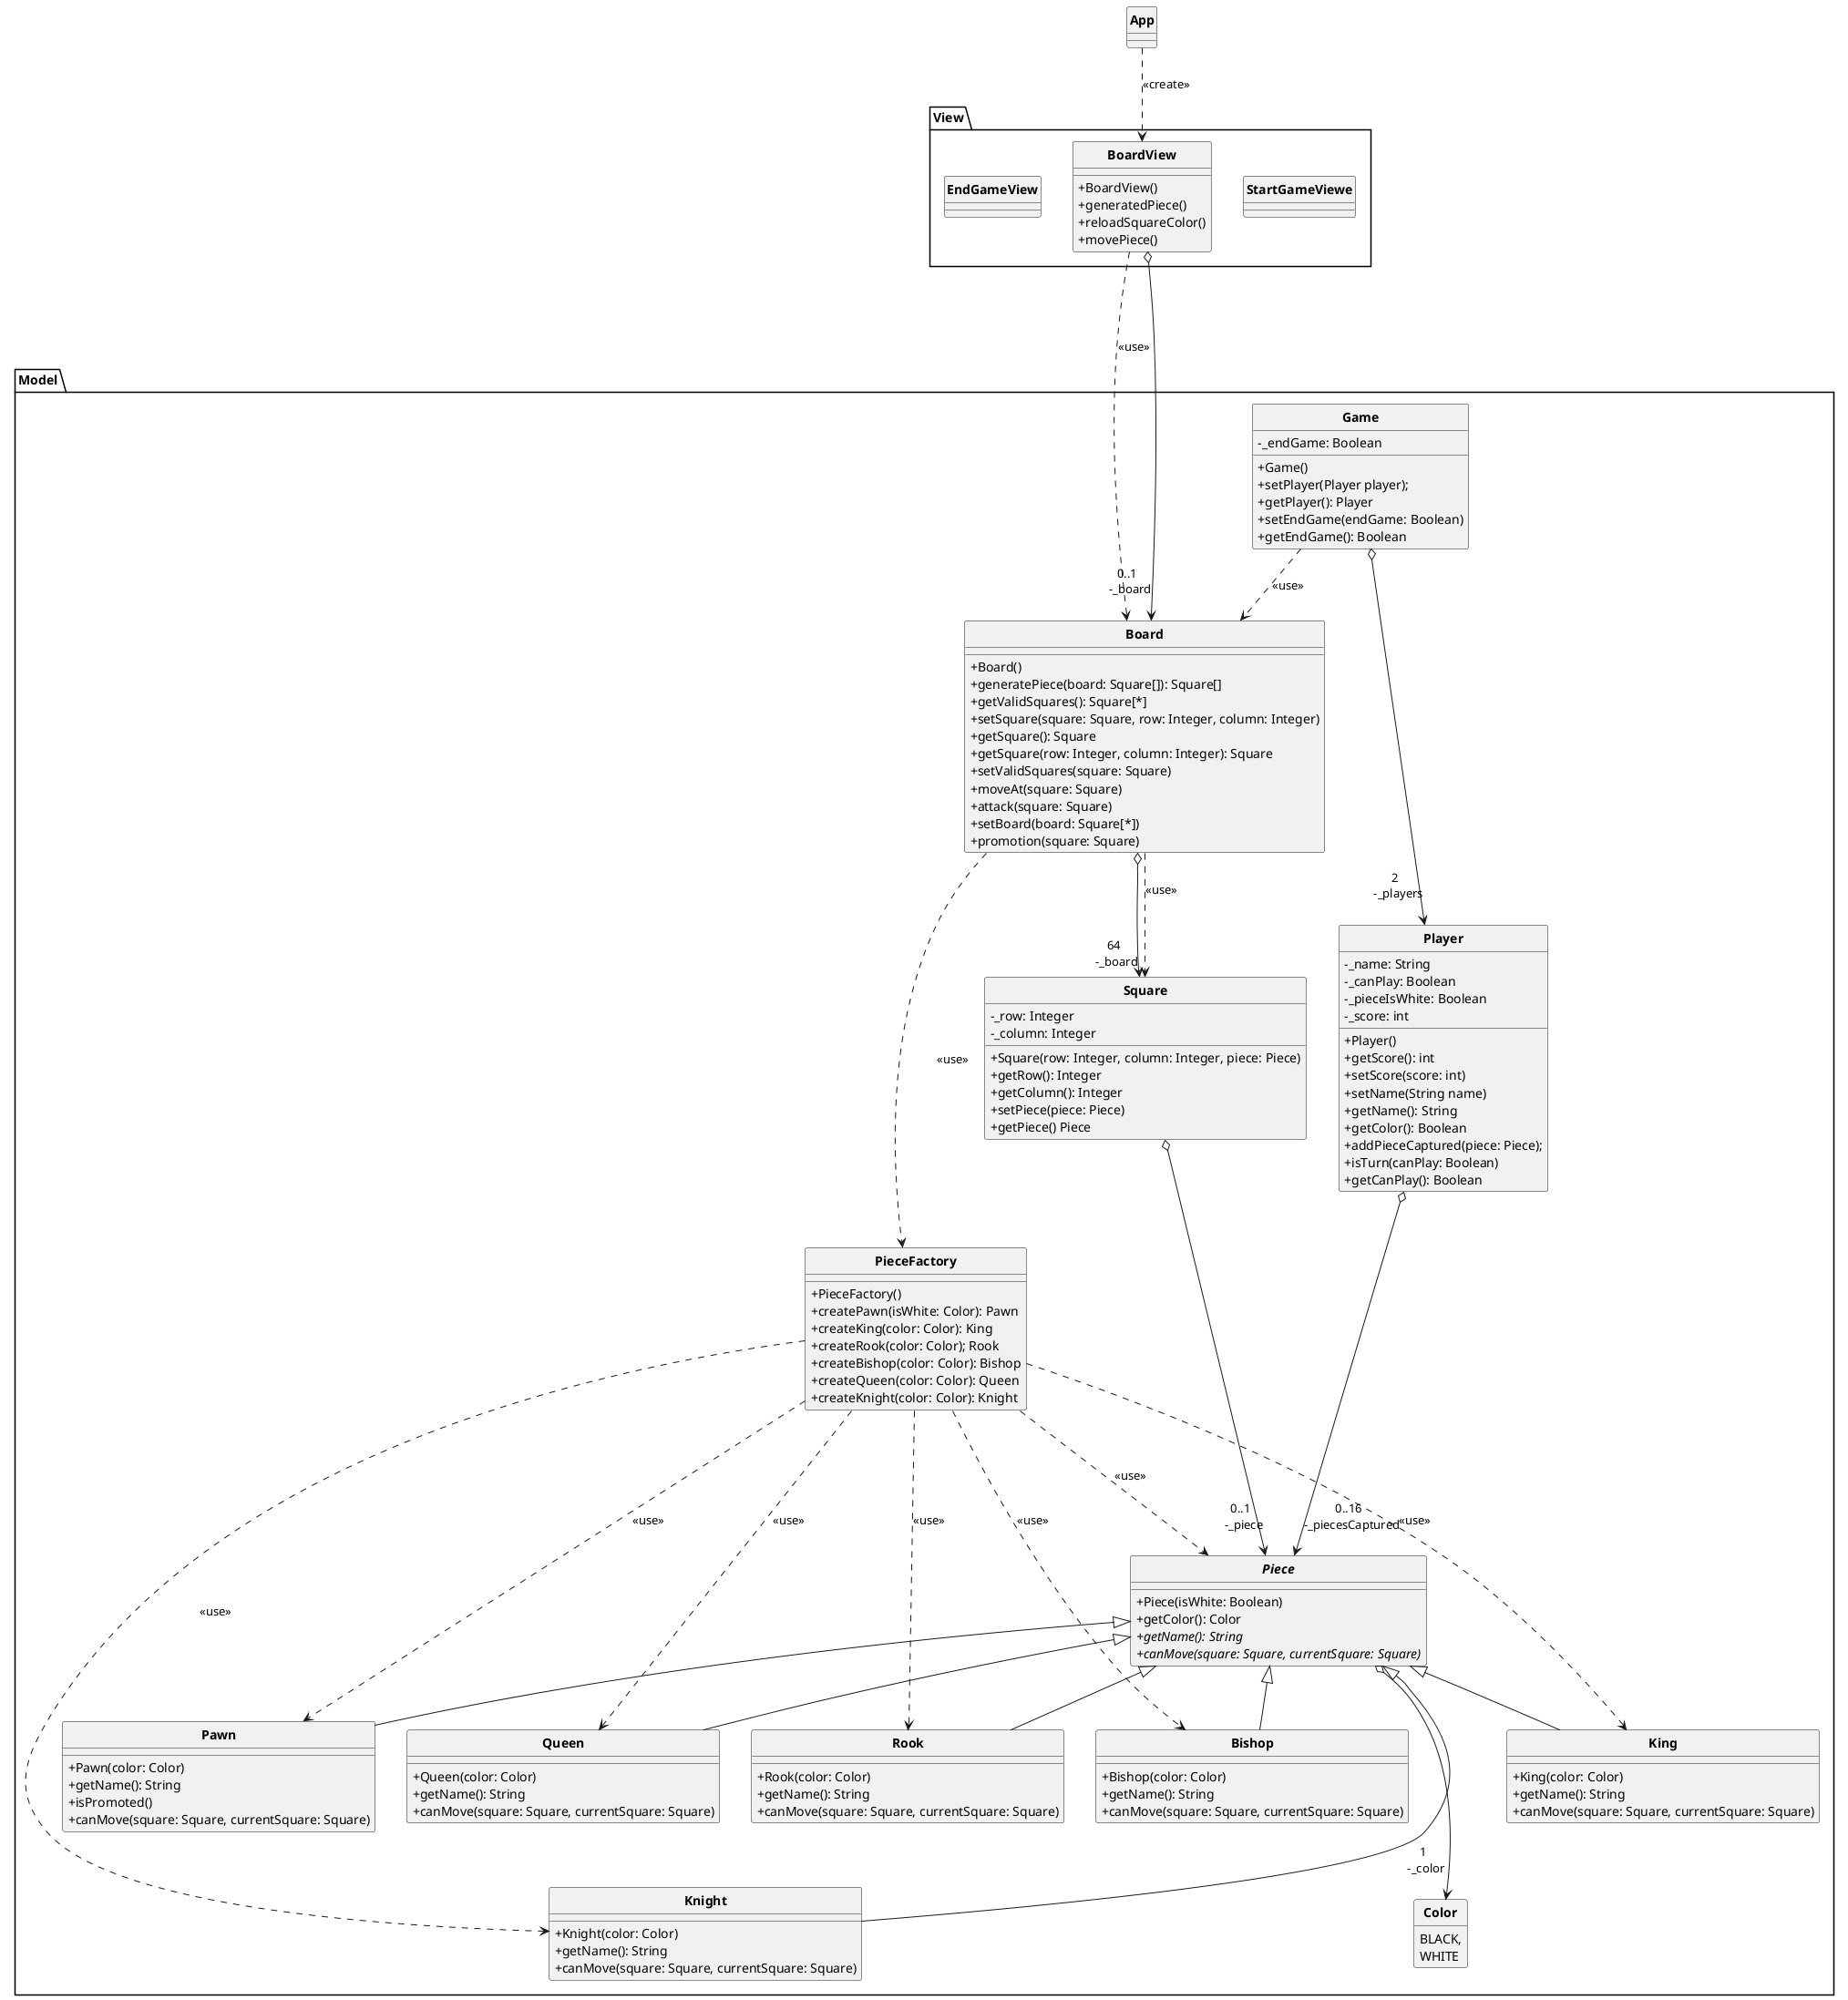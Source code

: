 @startuml

skinparam style strictuml
skinparam classAttributeIconSize 0
skinparam classFontStyle Bold
hide enum methods


class App{

}

package Model{
    enum Color{
       BLACK,
       WHITE
    }
    class Player{
    - _name: String
    - _canPlay: Boolean
    - _pieceIsWhite: Boolean
    - _score: int
    + Player()
    + getScore(): int
    + setScore(score: int)
    + setName(String name)
    + getName(): String
    + getColor(): Boolean
    + addPieceCaptured(piece: Piece);
    + isTurn(canPlay: Boolean)
    + getCanPlay(): Boolean
    }

    class Square{
    - _row: Integer
    - _column: Integer
    + Square(row: Integer, column: Integer, piece: Piece)
    + getRow(): Integer
    + getColumn(): Integer
    + setPiece(piece: Piece)
    + getPiece() Piece
    }

    class PieceFactory{
    + PieceFactory()
    + createPawn(isWhite: Color): Pawn
    + createKing(color: Color): King
    + createRook(color: Color); Rook
    + createBishop(color: Color): Bishop
    + createQueen(color: Color): Queen
    + createKnight(color: Color): Knight
    }

    abstract Piece{
    + Piece(isWhite: Boolean)
    + getColor(): Color
    + {abstract}getName(): String
    + {abstract}canMove(square: Square, currentSquare: Square)
    }

    class Pawn{
    + Pawn(color: Color)
    + getName(): String
    + isPromoted()
    + canMove(square: Square, currentSquare: Square)
    }

    class King{
    + King(color: Color)
    + getName(): String
    + canMove(square: Square, currentSquare: Square)
    }

    class Rook{
    + Rook(color: Color)
    + getName(): String
    + canMove(square: Square, currentSquare: Square)
    }

    class Bishop{
    + Bishop(color: Color)
    + getName(): String
    + canMove(square: Square, currentSquare: Square)
    }

    class Queen{
    + Queen(color: Color)
    + getName(): String
    + canMove(square: Square, currentSquare: Square)
    }

    class Knight{
    + Knight(color: Color)
    + getName(): String
    + canMove(square: Square, currentSquare: Square)
    }

    class Board{
    + Board()
    + generatePiece(board: Square[]): Square[]
    + getValidSquares(): Square[*]
    + setSquare(square: Square, row: Integer, column: Integer)
    + getSquare(): Square
    + getSquare(row: Integer, column: Integer): Square
    + setValidSquares(square: Square)
    + moveAt(square: Square)
    + attack(square: Square)
    + setBoard(board: Square[*])
    + promotion(square: Square)
    }


    class Game{
    - _endGame: Boolean
    + Game()
    + setPlayer(Player player);
    + getPlayer(): Player
    + setEndGame(endGame: Boolean)
    + getEndGame(): Boolean
     }

}

package View{
class StartGameViewe{

}
class  BoardView{
    + BoardView()
    + generatedPiece()
    + reloadSquareColor()
    + movePiece()
}
class EndGameView{

}
}

App ..> BoardView : <<create>>
PieceFactory ..> Pawn : <<use>>
PieceFactory ..> King : <<use>>
PieceFactory ..> Rook : <<use>>
PieceFactory ..> Bishop : <<use>>
PieceFactory ..> Queen : <<use>>
PieceFactory ..> Knight : <<use>>
PieceFactory ...> Piece : <<use>>
Board ..> PieceFactory : <<use>>
Board ..> Square : <<use>>
Board o--> "64 \n -_board" Square
Pawn -u-|> Piece
King -u-|> Piece
Rook -u-|> Piece
Bishop -u-|> Piece
Queen -u-|> Piece
Knight -u--|> Piece
Game o---> "2 \n -_players\n" Player
Player o----> "0..16 \n -_piecesCaptured\n" Piece
Square o----> "0..1 \n -_piece\n" Piece
Piece o---> "1 \n -_color\n" Color
BoardView ..> Board : <<use>>
BoardView o----> "0..1 \n -_board\n" Board
Game ..> Board: <<use>>
@enduml